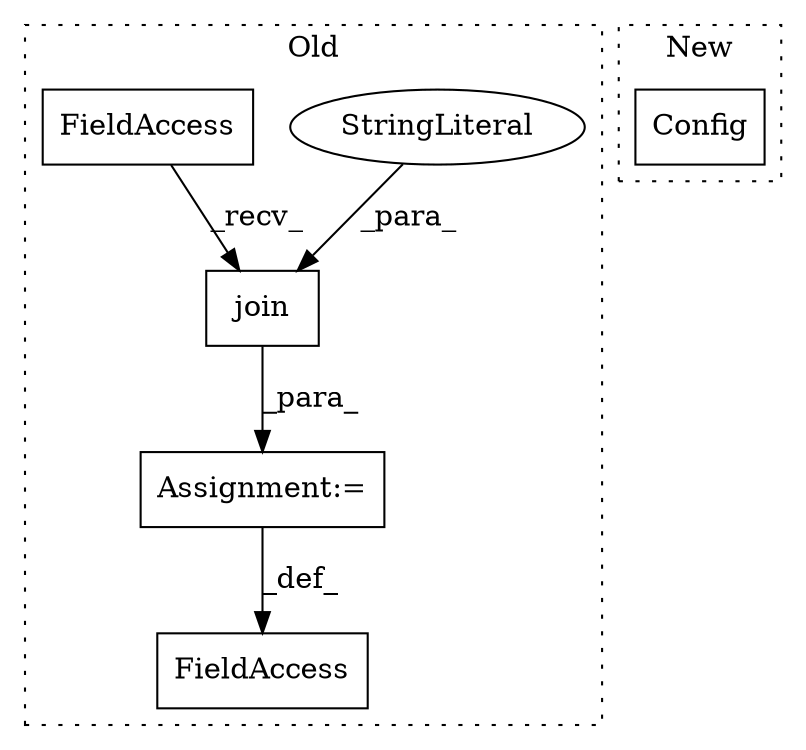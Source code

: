 digraph G {
subgraph cluster0 {
1 [label="join" a="32" s="1381,1435" l="5,1" shape="box"];
3 [label="StringLiteral" a="45" s="1412" l="23" shape="ellipse"];
4 [label="FieldAccess" a="22" s="1373" l="7" shape="box"];
5 [label="Assignment:=" a="7" s="1372" l="1" shape="box"];
6 [label="FieldAccess" a="22" s="1351" l="21" shape="box"];
label = "Old";
style="dotted";
}
subgraph cluster1 {
2 [label="Config" a="32" s="1172" l="8" shape="box"];
label = "New";
style="dotted";
}
1 -> 5 [label="_para_"];
3 -> 1 [label="_para_"];
4 -> 1 [label="_recv_"];
5 -> 6 [label="_def_"];
}